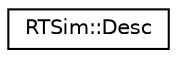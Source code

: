 digraph "Graphical Class Hierarchy"
{
  edge [fontname="Helvetica",fontsize="10",labelfontname="Helvetica",labelfontsize="10"];
  node [fontname="Helvetica",fontsize="10",shape=record];
  rankdir="LR";
  Node1 [label="RTSim::Desc",height=0.2,width=0.4,color="black", fillcolor="white", style="filled",URL="$d3/d9c/classRTSim_1_1Desc.html"];
}
